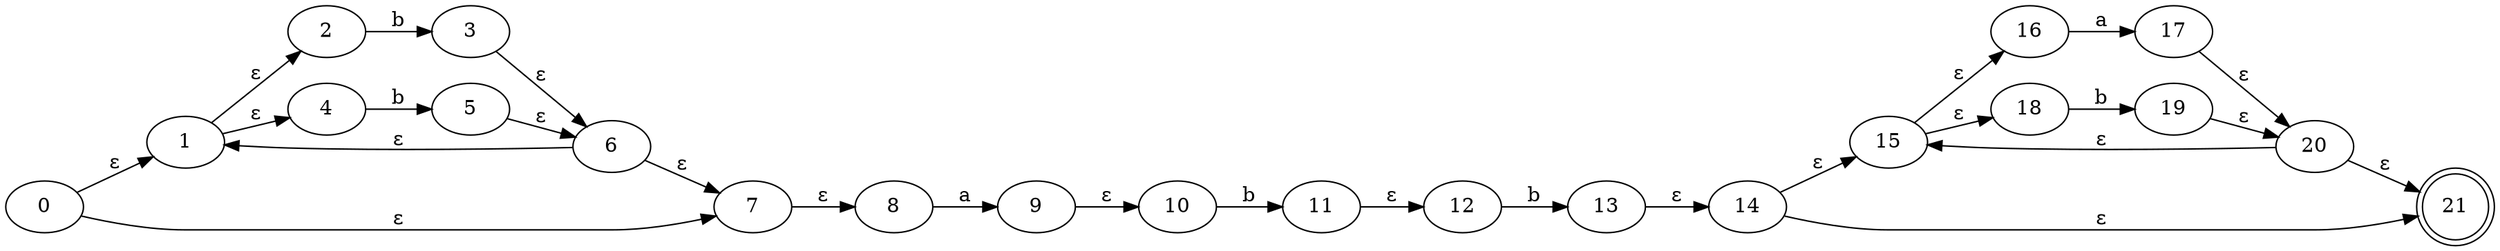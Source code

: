 digraph Automata {
	rankdir=LR
	0 [label=0]
	0 -> 1 [label="ε"]
	0 -> 7 [label="ε"]
	1 [label=1]
	1 -> 2 [label="ε"]
	1 -> 4 [label="ε"]
	2 [label=2]
	2 -> 3 [label=b]
	3 [label=3]
	3 -> 6 [label="ε"]
	4 [label=4]
	4 -> 5 [label=b]
	5 [label=5]
	5 -> 6 [label="ε"]
	6 [label=6]
	6 -> 1 [label="ε"]
	6 -> 7 [label="ε"]
	7 [label=7]
	7 -> 8 [label="ε"]
	8 [label=8]
	8 -> 9 [label=a]
	9 [label=9]
	9 -> 10 [label="ε"]
	10 [label=10]
	10 -> 11 [label=b]
	11 [label=11]
	11 -> 12 [label="ε"]
	12 [label=12]
	12 -> 13 [label=b]
	13 [label=13]
	13 -> 14 [label="ε"]
	14 [label=14]
	14 -> 15 [label="ε"]
	14 -> 21 [label="ε"]
	15 [label=15]
	15 -> 16 [label="ε"]
	15 -> 18 [label="ε"]
	16 [label=16]
	16 -> 17 [label=a]
	17 [label=17]
	17 -> 20 [label="ε"]
	18 [label=18]
	18 -> 19 [label=b]
	19 [label=19]
	19 -> 20 [label="ε"]
	20 [label=20]
	20 -> 15 [label="ε"]
	20 -> 21 [label="ε"]
	21 [label=21 shape=doublecircle]
}
